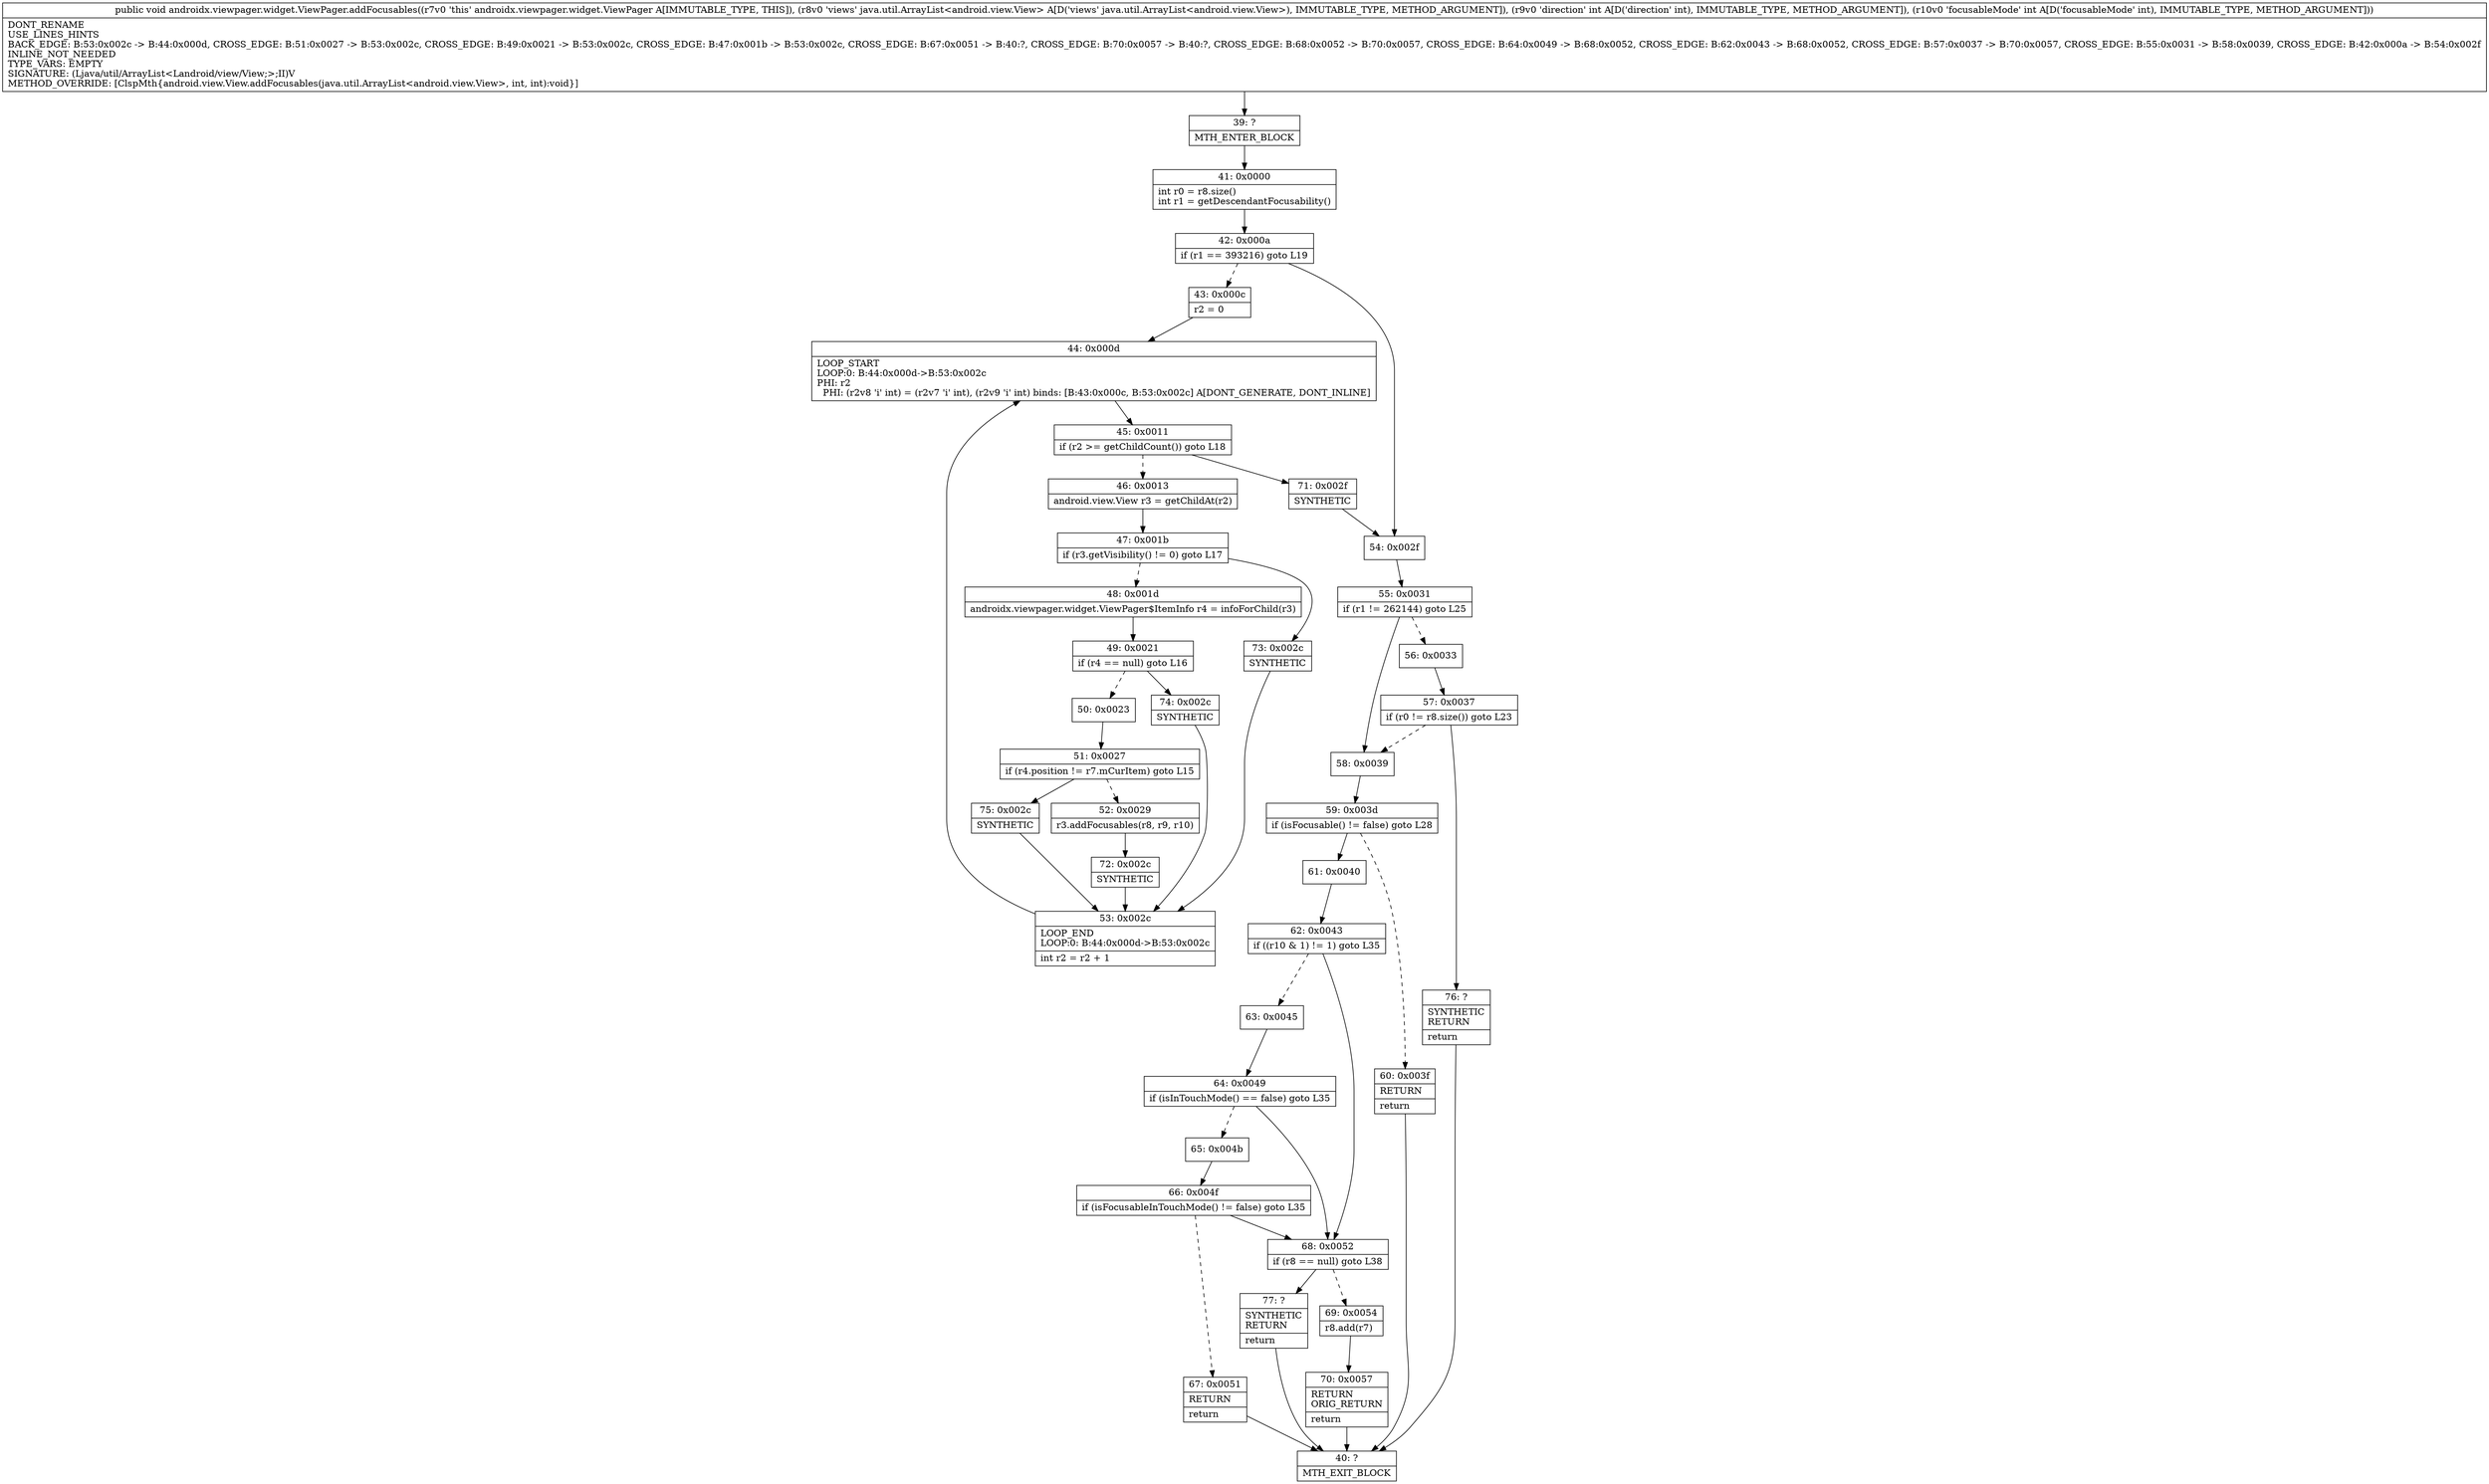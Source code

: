 digraph "CFG forandroidx.viewpager.widget.ViewPager.addFocusables(Ljava\/util\/ArrayList;II)V" {
Node_39 [shape=record,label="{39\:\ ?|MTH_ENTER_BLOCK\l}"];
Node_41 [shape=record,label="{41\:\ 0x0000|int r0 = r8.size()\lint r1 = getDescendantFocusability()\l}"];
Node_42 [shape=record,label="{42\:\ 0x000a|if (r1 == 393216) goto L19\l}"];
Node_43 [shape=record,label="{43\:\ 0x000c|r2 = 0\l}"];
Node_44 [shape=record,label="{44\:\ 0x000d|LOOP_START\lLOOP:0: B:44:0x000d\-\>B:53:0x002c\lPHI: r2 \l  PHI: (r2v8 'i' int) = (r2v7 'i' int), (r2v9 'i' int) binds: [B:43:0x000c, B:53:0x002c] A[DONT_GENERATE, DONT_INLINE]\l}"];
Node_45 [shape=record,label="{45\:\ 0x0011|if (r2 \>= getChildCount()) goto L18\l}"];
Node_46 [shape=record,label="{46\:\ 0x0013|android.view.View r3 = getChildAt(r2)\l}"];
Node_47 [shape=record,label="{47\:\ 0x001b|if (r3.getVisibility() != 0) goto L17\l}"];
Node_48 [shape=record,label="{48\:\ 0x001d|androidx.viewpager.widget.ViewPager$ItemInfo r4 = infoForChild(r3)\l}"];
Node_49 [shape=record,label="{49\:\ 0x0021|if (r4 == null) goto L16\l}"];
Node_50 [shape=record,label="{50\:\ 0x0023}"];
Node_51 [shape=record,label="{51\:\ 0x0027|if (r4.position != r7.mCurItem) goto L15\l}"];
Node_52 [shape=record,label="{52\:\ 0x0029|r3.addFocusables(r8, r9, r10)\l}"];
Node_72 [shape=record,label="{72\:\ 0x002c|SYNTHETIC\l}"];
Node_53 [shape=record,label="{53\:\ 0x002c|LOOP_END\lLOOP:0: B:44:0x000d\-\>B:53:0x002c\l|int r2 = r2 + 1\l}"];
Node_75 [shape=record,label="{75\:\ 0x002c|SYNTHETIC\l}"];
Node_74 [shape=record,label="{74\:\ 0x002c|SYNTHETIC\l}"];
Node_73 [shape=record,label="{73\:\ 0x002c|SYNTHETIC\l}"];
Node_71 [shape=record,label="{71\:\ 0x002f|SYNTHETIC\l}"];
Node_54 [shape=record,label="{54\:\ 0x002f}"];
Node_55 [shape=record,label="{55\:\ 0x0031|if (r1 != 262144) goto L25\l}"];
Node_56 [shape=record,label="{56\:\ 0x0033}"];
Node_57 [shape=record,label="{57\:\ 0x0037|if (r0 != r8.size()) goto L23\l}"];
Node_76 [shape=record,label="{76\:\ ?|SYNTHETIC\lRETURN\l|return\l}"];
Node_40 [shape=record,label="{40\:\ ?|MTH_EXIT_BLOCK\l}"];
Node_58 [shape=record,label="{58\:\ 0x0039}"];
Node_59 [shape=record,label="{59\:\ 0x003d|if (isFocusable() != false) goto L28\l}"];
Node_60 [shape=record,label="{60\:\ 0x003f|RETURN\l|return\l}"];
Node_61 [shape=record,label="{61\:\ 0x0040}"];
Node_62 [shape=record,label="{62\:\ 0x0043|if ((r10 & 1) != 1) goto L35\l}"];
Node_63 [shape=record,label="{63\:\ 0x0045}"];
Node_64 [shape=record,label="{64\:\ 0x0049|if (isInTouchMode() == false) goto L35\l}"];
Node_65 [shape=record,label="{65\:\ 0x004b}"];
Node_66 [shape=record,label="{66\:\ 0x004f|if (isFocusableInTouchMode() != false) goto L35\l}"];
Node_67 [shape=record,label="{67\:\ 0x0051|RETURN\l|return\l}"];
Node_68 [shape=record,label="{68\:\ 0x0052|if (r8 == null) goto L38\l}"];
Node_69 [shape=record,label="{69\:\ 0x0054|r8.add(r7)\l}"];
Node_70 [shape=record,label="{70\:\ 0x0057|RETURN\lORIG_RETURN\l|return\l}"];
Node_77 [shape=record,label="{77\:\ ?|SYNTHETIC\lRETURN\l|return\l}"];
MethodNode[shape=record,label="{public void androidx.viewpager.widget.ViewPager.addFocusables((r7v0 'this' androidx.viewpager.widget.ViewPager A[IMMUTABLE_TYPE, THIS]), (r8v0 'views' java.util.ArrayList\<android.view.View\> A[D('views' java.util.ArrayList\<android.view.View\>), IMMUTABLE_TYPE, METHOD_ARGUMENT]), (r9v0 'direction' int A[D('direction' int), IMMUTABLE_TYPE, METHOD_ARGUMENT]), (r10v0 'focusableMode' int A[D('focusableMode' int), IMMUTABLE_TYPE, METHOD_ARGUMENT]))  | DONT_RENAME\lUSE_LINES_HINTS\lBACK_EDGE: B:53:0x002c \-\> B:44:0x000d, CROSS_EDGE: B:51:0x0027 \-\> B:53:0x002c, CROSS_EDGE: B:49:0x0021 \-\> B:53:0x002c, CROSS_EDGE: B:47:0x001b \-\> B:53:0x002c, CROSS_EDGE: B:67:0x0051 \-\> B:40:?, CROSS_EDGE: B:70:0x0057 \-\> B:40:?, CROSS_EDGE: B:68:0x0052 \-\> B:70:0x0057, CROSS_EDGE: B:64:0x0049 \-\> B:68:0x0052, CROSS_EDGE: B:62:0x0043 \-\> B:68:0x0052, CROSS_EDGE: B:57:0x0037 \-\> B:70:0x0057, CROSS_EDGE: B:55:0x0031 \-\> B:58:0x0039, CROSS_EDGE: B:42:0x000a \-\> B:54:0x002f\lINLINE_NOT_NEEDED\lTYPE_VARS: EMPTY\lSIGNATURE: (Ljava\/util\/ArrayList\<Landroid\/view\/View;\>;II)V\lMETHOD_OVERRIDE: [ClspMth\{android.view.View.addFocusables(java.util.ArrayList\<android.view.View\>, int, int):void\}]\l}"];
MethodNode -> Node_39;Node_39 -> Node_41;
Node_41 -> Node_42;
Node_42 -> Node_43[style=dashed];
Node_42 -> Node_54;
Node_43 -> Node_44;
Node_44 -> Node_45;
Node_45 -> Node_46[style=dashed];
Node_45 -> Node_71;
Node_46 -> Node_47;
Node_47 -> Node_48[style=dashed];
Node_47 -> Node_73;
Node_48 -> Node_49;
Node_49 -> Node_50[style=dashed];
Node_49 -> Node_74;
Node_50 -> Node_51;
Node_51 -> Node_52[style=dashed];
Node_51 -> Node_75;
Node_52 -> Node_72;
Node_72 -> Node_53;
Node_53 -> Node_44;
Node_75 -> Node_53;
Node_74 -> Node_53;
Node_73 -> Node_53;
Node_71 -> Node_54;
Node_54 -> Node_55;
Node_55 -> Node_56[style=dashed];
Node_55 -> Node_58;
Node_56 -> Node_57;
Node_57 -> Node_58[style=dashed];
Node_57 -> Node_76;
Node_76 -> Node_40;
Node_58 -> Node_59;
Node_59 -> Node_60[style=dashed];
Node_59 -> Node_61;
Node_60 -> Node_40;
Node_61 -> Node_62;
Node_62 -> Node_63[style=dashed];
Node_62 -> Node_68;
Node_63 -> Node_64;
Node_64 -> Node_65[style=dashed];
Node_64 -> Node_68;
Node_65 -> Node_66;
Node_66 -> Node_67[style=dashed];
Node_66 -> Node_68;
Node_67 -> Node_40;
Node_68 -> Node_69[style=dashed];
Node_68 -> Node_77;
Node_69 -> Node_70;
Node_70 -> Node_40;
Node_77 -> Node_40;
}

